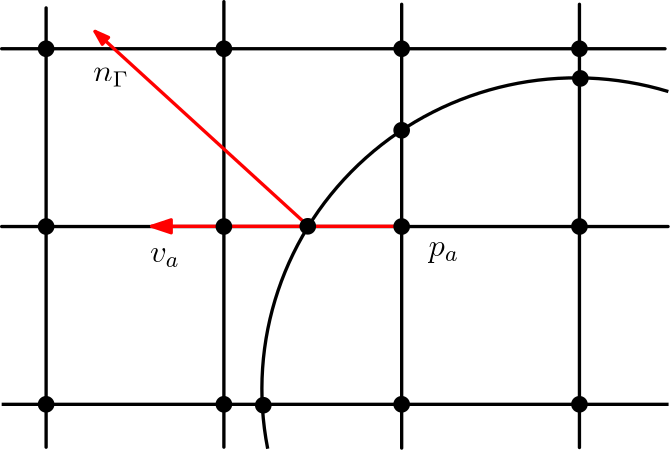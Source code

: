 <?xml version="1.0"?>
<!DOCTYPE ipe SYSTEM "ipe.dtd">
<ipe version="70005" creator="Ipe 7.1.4">
<info created="D:20151123171811" modified="D:20151207160614"/>
<ipestyle name="basic">
<symbol name="arrow/arc(spx)">
<path stroke="sym-stroke" fill="sym-stroke" pen="sym-pen">
0 0 m
-1 0.333 l
-1 -0.333 l
h
</path>
</symbol>
<symbol name="arrow/farc(spx)">
<path stroke="sym-stroke" fill="white" pen="sym-pen">
0 0 m
-1 0.333 l
-1 -0.333 l
h
</path>
</symbol>
<symbol name="mark/circle(sx)" transformations="translations">
<path fill="sym-stroke">
0.6 0 0 0.6 0 0 e
0.4 0 0 0.4 0 0 e
</path>
</symbol>
<symbol name="mark/disk(sx)" transformations="translations">
<path fill="sym-stroke">
0.6 0 0 0.6 0 0 e
</path>
</symbol>
<symbol name="mark/fdisk(sfx)" transformations="translations">
<group>
<path fill="sym-fill">
0.5 0 0 0.5 0 0 e
</path>
<path fill="sym-stroke" fillrule="eofill">
0.6 0 0 0.6 0 0 e
0.4 0 0 0.4 0 0 e
</path>
</group>
</symbol>
<symbol name="mark/box(sx)" transformations="translations">
<path fill="sym-stroke" fillrule="eofill">
-0.6 -0.6 m
0.6 -0.6 l
0.6 0.6 l
-0.6 0.6 l
h
-0.4 -0.4 m
0.4 -0.4 l
0.4 0.4 l
-0.4 0.4 l
h
</path>
</symbol>
<symbol name="mark/square(sx)" transformations="translations">
<path fill="sym-stroke">
-0.6 -0.6 m
0.6 -0.6 l
0.6 0.6 l
-0.6 0.6 l
h
</path>
</symbol>
<symbol name="mark/fsquare(sfx)" transformations="translations">
<group>
<path fill="sym-fill">
-0.5 -0.5 m
0.5 -0.5 l
0.5 0.5 l
-0.5 0.5 l
h
</path>
<path fill="sym-stroke" fillrule="eofill">
-0.6 -0.6 m
0.6 -0.6 l
0.6 0.6 l
-0.6 0.6 l
h
-0.4 -0.4 m
0.4 -0.4 l
0.4 0.4 l
-0.4 0.4 l
h
</path>
</group>
</symbol>
<symbol name="mark/cross(sx)" transformations="translations">
<group>
<path fill="sym-stroke">
-0.43 -0.57 m
0.57 0.43 l
0.43 0.57 l
-0.57 -0.43 l
h
</path>
<path fill="sym-stroke">
-0.43 0.57 m
0.57 -0.43 l
0.43 -0.57 l
-0.57 0.43 l
h
</path>
</group>
</symbol>
<symbol name="arrow/fnormal(spx)">
<path stroke="sym-stroke" fill="white" pen="sym-pen">
0 0 m
-1 0.333 l
-1 -0.333 l
h
</path>
</symbol>
<symbol name="arrow/pointed(spx)">
<path stroke="sym-stroke" fill="sym-stroke" pen="sym-pen">
0 0 m
-1 0.333 l
-0.8 0 l
-1 -0.333 l
h
</path>
</symbol>
<symbol name="arrow/fpointed(spx)">
<path stroke="sym-stroke" fill="white" pen="sym-pen">
0 0 m
-1 0.333 l
-0.8 0 l
-1 -0.333 l
h
</path>
</symbol>
<symbol name="arrow/linear(spx)">
<path stroke="sym-stroke" pen="sym-pen">
-1 0.333 m
0 0 l
-1 -0.333 l
</path>
</symbol>
<symbol name="arrow/fdouble(spx)">
<path stroke="sym-stroke" fill="white" pen="sym-pen">
0 0 m
-1 0.333 l
-1 -0.333 l
h
-1 0 m
-2 0.333 l
-2 -0.333 l
h
</path>
</symbol>
<symbol name="arrow/double(spx)">
<path stroke="sym-stroke" fill="sym-stroke" pen="sym-pen">
0 0 m
-1 0.333 l
-1 -0.333 l
h
-1 0 m
-2 0.333 l
-2 -0.333 l
h
</path>
</symbol>
<pen name="heavier" value="0.8"/>
<pen name="fat" value="1.2"/>
<pen name="ultrafat" value="2"/>
<symbolsize name="large" value="5"/>
<symbolsize name="small" value="2"/>
<symbolsize name="tiny" value="1.1"/>
<arrowsize name="large" value="10"/>
<arrowsize name="small" value="5"/>
<arrowsize name="tiny" value="3"/>
<color name="red" value="1 0 0"/>
<color name="green" value="0 1 0"/>
<color name="blue" value="0 0 1"/>
<color name="yellow" value="1 1 0"/>
<color name="orange" value="1 0.647 0"/>
<color name="gold" value="1 0.843 0"/>
<color name="purple" value="0.627 0.125 0.941"/>
<color name="gray" value="0.745"/>
<color name="brown" value="0.647 0.165 0.165"/>
<color name="navy" value="0 0 0.502"/>
<color name="pink" value="1 0.753 0.796"/>
<color name="seagreen" value="0.18 0.545 0.341"/>
<color name="turquoise" value="0.251 0.878 0.816"/>
<color name="violet" value="0.933 0.51 0.933"/>
<color name="darkblue" value="0 0 0.545"/>
<color name="darkcyan" value="0 0.545 0.545"/>
<color name="darkgray" value="0.663"/>
<color name="darkgreen" value="0 0.392 0"/>
<color name="darkmagenta" value="0.545 0 0.545"/>
<color name="darkorange" value="1 0.549 0"/>
<color name="darkred" value="0.545 0 0"/>
<color name="lightblue" value="0.678 0.847 0.902"/>
<color name="lightcyan" value="0.878 1 1"/>
<color name="lightgray" value="0.827"/>
<color name="lightgreen" value="0.565 0.933 0.565"/>
<color name="lightyellow" value="1 1 0.878"/>
<dashstyle name="dashed" value="[4] 0"/>
<dashstyle name="dotted" value="[1 3] 0"/>
<dashstyle name="dash dotted" value="[4 2 1 2] 0"/>
<dashstyle name="dash dot dotted" value="[4 2 1 2 1 2] 0"/>
<textsize name="large" value="\large"/>
<textsize name="Large" value="\Large"/>
<textsize name="LARGE" value="\LARGE"/>
<textsize name="huge" value="\huge"/>
<textsize name="Huge" value="\Huge"/>
<textsize name="small" value="\small"/>
<textsize name="footnote" value="\footnotesize"/>
<textsize name="tiny" value="\tiny"/>
<textstyle name="center" begin="\begin{center}" end="\end{center}"/>
<textstyle name="itemize" begin="\begin{itemize}" end="\end{itemize}"/>
<textstyle name="item" begin="\begin{itemize}\item{}" end="\end{itemize}"/>
<gridsize name="4 pts" value="4"/>
<gridsize name="8 pts (~3 mm)" value="8"/>
<gridsize name="16 pts (~6 mm)" value="16"/>
<gridsize name="32 pts (~12 mm)" value="32"/>
<gridsize name="10 pts (~3.5 mm)" value="10"/>
<gridsize name="20 pts (~7 mm)" value="20"/>
<gridsize name="14 pts (~5 mm)" value="14"/>
<gridsize name="28 pts (~10 mm)" value="28"/>
<gridsize name="56 pts (~20 mm)" value="56"/>
<anglesize name="90 deg" value="90"/>
<anglesize name="60 deg" value="60"/>
<anglesize name="45 deg" value="45"/>
<anglesize name="30 deg" value="30"/>
<anglesize name="22.5 deg" value="22.5"/>
<tiling name="falling" angle="-60" step="4" width="1"/>
<tiling name="rising" angle="30" step="4" width="1"/>
</ipestyle>
<page>
<layer name="alpha"/>
<layer name="beta"/>
<view layers="alpha beta" active="alpha"/>
<use layer="alpha" name="mark/disk(sx)" pos="128 640" size="large" stroke="black"/>
<use name="mark/disk(sx)" pos="128 576" size="large" stroke="black"/>
<text matrix="0.97034 0.241744 -0.241744 0.97034 155.959 -80.96" transformations="translations" pos="160.772 690.823" stroke="black" type="label" width="12.774" height="5.151" depth="1.79" valign="baseline" size="large">$n_{\Gamma}$</text>
<text matrix="1 0 0 1 5.4128 -92.7833" transformations="translations" pos="160 656" stroke="black" type="label" width="10.655" height="5.151" depth="1.79" valign="baseline" size="large">$v_a$</text>
<path matrix="-0.00816696 0 0 0.898504 129.046 -6.60348" stroke="black" pen="fat" cap="1">
128 736 m
128 560 l
</path>
<path matrix="0 0 0 1.43186 192 -396.901" stroke="black" pen="fat" cap="1">
192 736 m
192 624 l
</path>
<path matrix="0 0 0 1.99689 256 -813.712" stroke="black" pen="fat" cap="1">
256 736 m
256 656 l
</path>
<path matrix="0 0 0 2.49303 320 -1178.87" stroke="black" pen="fat" cap="1">
320 736 m
320 672 l
</path>
<path matrix="2.13216 0 0 -0.217613 -92.6877 779.272" stroke="black" pen="fat" cap="1">
96 640 m
208 640 l
208 640 l
</path>
<path matrix="4.99793 0 0 0 -367.801 576" stroke="black" pen="fat" cap="1">
96 576 m
144 576 l
</path>
<use name="mark/disk(sx)" pos="320 576" size="large" stroke="black"/>
<path matrix="0.953915 0 0 0 13.4088 576.079" stroke="red" pen="fat" cap="1" arrow="normal/normal">
256 640 m
160 640 l
</path>
<text matrix="1 0 0 1 3.16318 -67.4811" transformations="translations" pos="262.523 632.864" stroke="black" type="label" width="10.871" height="5.152" depth="2.32" valign="baseline" size="large">$p_a$</text>
<path layer="beta" matrix="0.918387 0.167022 -0.167249 0.931941 132.621 6.85727" stroke="red" pen="fat" cap="1" arrow="normal/small">
201.312 576 m
134.725 661.909 l
</path>
<use layer="alpha" name="mark/disk(sx)" pos="192 640" size="large" stroke="black"/>
<use name="mark/disk(sx)" pos="256 640" size="large" stroke="black"/>
<use name="mark/disk(sx)" pos="320 640" size="large" stroke="black"/>
<use name="mark/disk(sx)" pos="192 576" size="large" stroke="black"/>
<use name="mark/disk(sx)" pos="256 576" size="large" stroke="black"/>
<path matrix="3.75137 0 0 -5.25326 -248.132 3201.65" stroke="black" pen="fat">
96 512 m
160 512 l
</path>
<path matrix="0.901427 0 0 0.892988 34.6978 81.6536" stroke="black" pen="fat">
352 608 m
125.516 0 0 125.516 315.2 488 192 464 a
</path>
<use name="mark/disk(sx)" pos="206.182 511.668" size="large" stroke="black"/>
<use name="mark/disk(sx)" pos="256 512" size="large" stroke="black"/>
<use name="mark/disk(sx)" pos="320 512" size="large" stroke="black"/>
<use name="mark/disk(sx)" pos="222.199 576.079" size="large" stroke="black"/>
<use name="mark/disk(sx)" pos="192 512" size="large" stroke="black"/>
<use name="mark/disk(sx)" pos="128 512" size="large" stroke="black"/>
<use name="mark/disk(sx)" pos="256 610.647" size="large" stroke="black"/>
<use name="mark/disk(sx)" pos="320.323 629.31" size="large" stroke="black"/>
</page>
</ipe>
